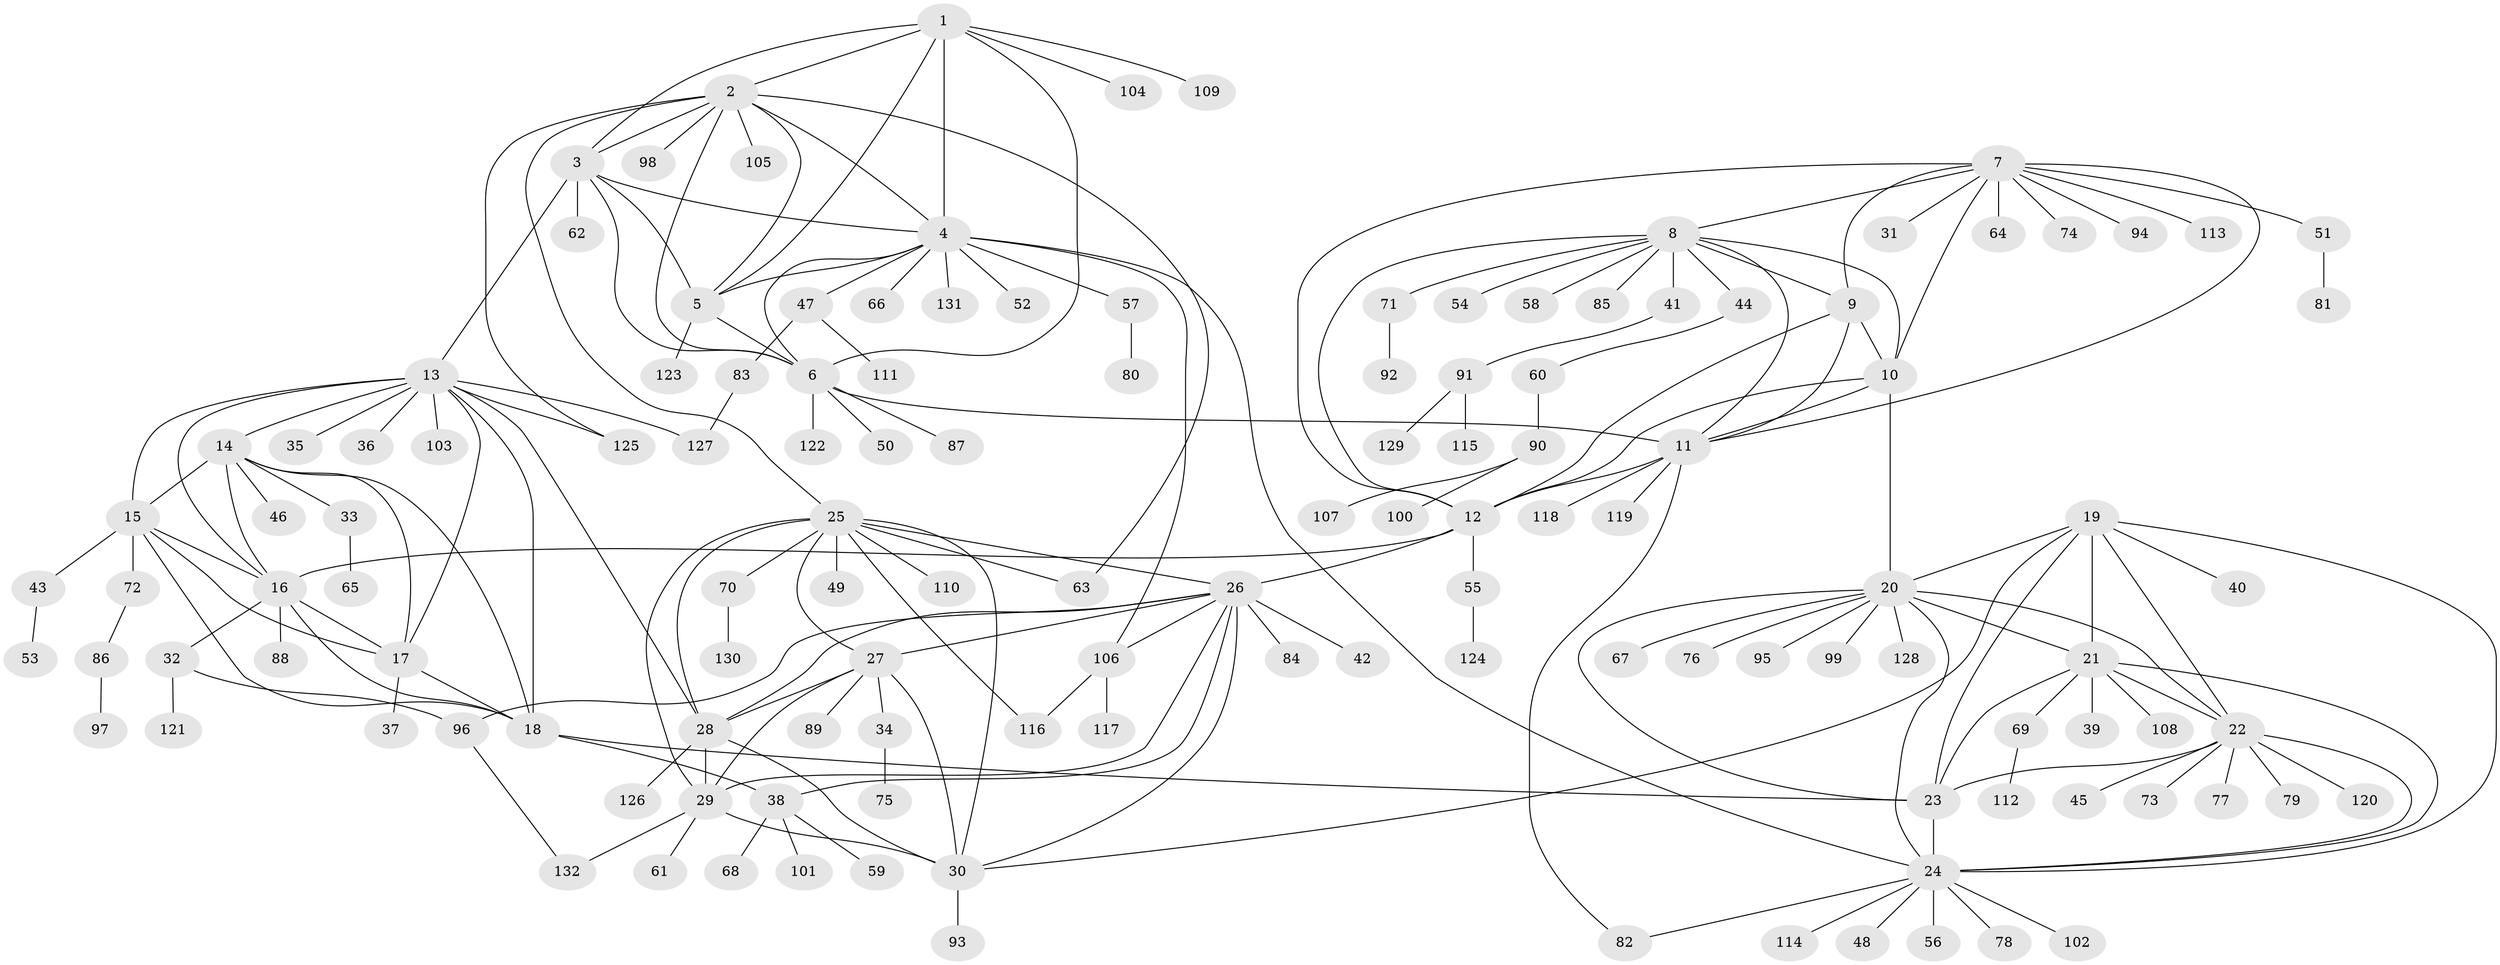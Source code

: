// coarse degree distribution, {6: 0.125, 8: 0.075, 11: 0.025, 5: 0.0375, 7: 0.025, 10: 0.0375, 4: 0.025, 2: 0.1375, 1: 0.475, 3: 0.0375}
// Generated by graph-tools (version 1.1) at 2025/52/03/04/25 22:52:36]
// undirected, 132 vertices, 196 edges
graph export_dot {
  node [color=gray90,style=filled];
  1;
  2;
  3;
  4;
  5;
  6;
  7;
  8;
  9;
  10;
  11;
  12;
  13;
  14;
  15;
  16;
  17;
  18;
  19;
  20;
  21;
  22;
  23;
  24;
  25;
  26;
  27;
  28;
  29;
  30;
  31;
  32;
  33;
  34;
  35;
  36;
  37;
  38;
  39;
  40;
  41;
  42;
  43;
  44;
  45;
  46;
  47;
  48;
  49;
  50;
  51;
  52;
  53;
  54;
  55;
  56;
  57;
  58;
  59;
  60;
  61;
  62;
  63;
  64;
  65;
  66;
  67;
  68;
  69;
  70;
  71;
  72;
  73;
  74;
  75;
  76;
  77;
  78;
  79;
  80;
  81;
  82;
  83;
  84;
  85;
  86;
  87;
  88;
  89;
  90;
  91;
  92;
  93;
  94;
  95;
  96;
  97;
  98;
  99;
  100;
  101;
  102;
  103;
  104;
  105;
  106;
  107;
  108;
  109;
  110;
  111;
  112;
  113;
  114;
  115;
  116;
  117;
  118;
  119;
  120;
  121;
  122;
  123;
  124;
  125;
  126;
  127;
  128;
  129;
  130;
  131;
  132;
  1 -- 2;
  1 -- 3;
  1 -- 4;
  1 -- 5;
  1 -- 6;
  1 -- 104;
  1 -- 109;
  2 -- 3;
  2 -- 4;
  2 -- 5;
  2 -- 6;
  2 -- 25;
  2 -- 63;
  2 -- 98;
  2 -- 105;
  2 -- 125;
  3 -- 4;
  3 -- 5;
  3 -- 6;
  3 -- 13;
  3 -- 62;
  4 -- 5;
  4 -- 6;
  4 -- 24;
  4 -- 47;
  4 -- 52;
  4 -- 57;
  4 -- 66;
  4 -- 106;
  4 -- 131;
  5 -- 6;
  5 -- 123;
  6 -- 11;
  6 -- 50;
  6 -- 87;
  6 -- 122;
  7 -- 8;
  7 -- 9;
  7 -- 10;
  7 -- 11;
  7 -- 12;
  7 -- 31;
  7 -- 51;
  7 -- 64;
  7 -- 74;
  7 -- 94;
  7 -- 113;
  8 -- 9;
  8 -- 10;
  8 -- 11;
  8 -- 12;
  8 -- 41;
  8 -- 44;
  8 -- 54;
  8 -- 58;
  8 -- 71;
  8 -- 85;
  9 -- 10;
  9 -- 11;
  9 -- 12;
  10 -- 11;
  10 -- 12;
  10 -- 20;
  11 -- 12;
  11 -- 82;
  11 -- 118;
  11 -- 119;
  12 -- 16;
  12 -- 26;
  12 -- 55;
  13 -- 14;
  13 -- 15;
  13 -- 16;
  13 -- 17;
  13 -- 18;
  13 -- 28;
  13 -- 35;
  13 -- 36;
  13 -- 103;
  13 -- 125;
  13 -- 127;
  14 -- 15;
  14 -- 16;
  14 -- 17;
  14 -- 18;
  14 -- 33;
  14 -- 46;
  15 -- 16;
  15 -- 17;
  15 -- 18;
  15 -- 43;
  15 -- 72;
  16 -- 17;
  16 -- 18;
  16 -- 32;
  16 -- 88;
  17 -- 18;
  17 -- 37;
  18 -- 23;
  18 -- 38;
  19 -- 20;
  19 -- 21;
  19 -- 22;
  19 -- 23;
  19 -- 24;
  19 -- 30;
  19 -- 40;
  20 -- 21;
  20 -- 22;
  20 -- 23;
  20 -- 24;
  20 -- 67;
  20 -- 76;
  20 -- 95;
  20 -- 99;
  20 -- 128;
  21 -- 22;
  21 -- 23;
  21 -- 24;
  21 -- 39;
  21 -- 69;
  21 -- 108;
  22 -- 23;
  22 -- 24;
  22 -- 45;
  22 -- 73;
  22 -- 77;
  22 -- 79;
  22 -- 120;
  23 -- 24;
  24 -- 48;
  24 -- 56;
  24 -- 78;
  24 -- 82;
  24 -- 102;
  24 -- 114;
  25 -- 26;
  25 -- 27;
  25 -- 28;
  25 -- 29;
  25 -- 30;
  25 -- 49;
  25 -- 63;
  25 -- 70;
  25 -- 110;
  25 -- 116;
  26 -- 27;
  26 -- 28;
  26 -- 29;
  26 -- 30;
  26 -- 38;
  26 -- 42;
  26 -- 84;
  26 -- 96;
  26 -- 106;
  27 -- 28;
  27 -- 29;
  27 -- 30;
  27 -- 34;
  27 -- 89;
  28 -- 29;
  28 -- 30;
  28 -- 126;
  29 -- 30;
  29 -- 61;
  29 -- 132;
  30 -- 93;
  32 -- 96;
  32 -- 121;
  33 -- 65;
  34 -- 75;
  38 -- 59;
  38 -- 68;
  38 -- 101;
  41 -- 91;
  43 -- 53;
  44 -- 60;
  47 -- 83;
  47 -- 111;
  51 -- 81;
  55 -- 124;
  57 -- 80;
  60 -- 90;
  69 -- 112;
  70 -- 130;
  71 -- 92;
  72 -- 86;
  83 -- 127;
  86 -- 97;
  90 -- 100;
  90 -- 107;
  91 -- 115;
  91 -- 129;
  96 -- 132;
  106 -- 116;
  106 -- 117;
}
